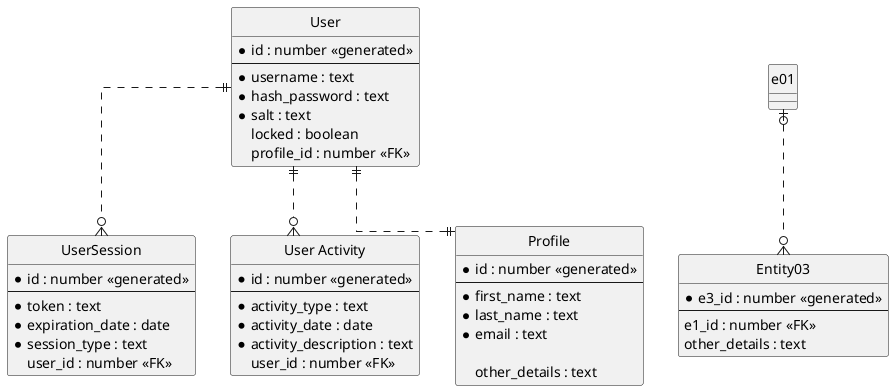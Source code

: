 @startuml

' hide the spot
hide circle

' avoid problems with angled crows feet
skinparam linetype ortho

entity "User" as user {
  *id : number <<generated>>
  --
  *username : text
  *hash_password : text
  *salt : text
  locked : boolean
  profile_id : number <<FK>>
}

entity "UserSession" as usersession {
  *id : number <<generated>>
  --
  *token : text
  *expiration_date : date
  *session_type : text
  user_id : number <<FK>>
}

entity "User Activity" as useractivity {
  *id : number <<generated>>
  --
  *activity_type : text
  *activity_date : date
  *activity_description : text
  user_id : number <<FK>>
}

entity "Profile" as profile {
  *id : number <<generated>>
  --
  *first_name : text
  *last_name : text
  *email : text

  other_details : text
}

entity "Entity03" as e03 {
  *e3_id : number <<generated>>
  --
  e1_id : number <<FK>>
  other_details : text
}

user ||..o{ usersession
user ||..|| profile
user ||..o{ useractivity
e01 |o..o{ e03

@enduml
